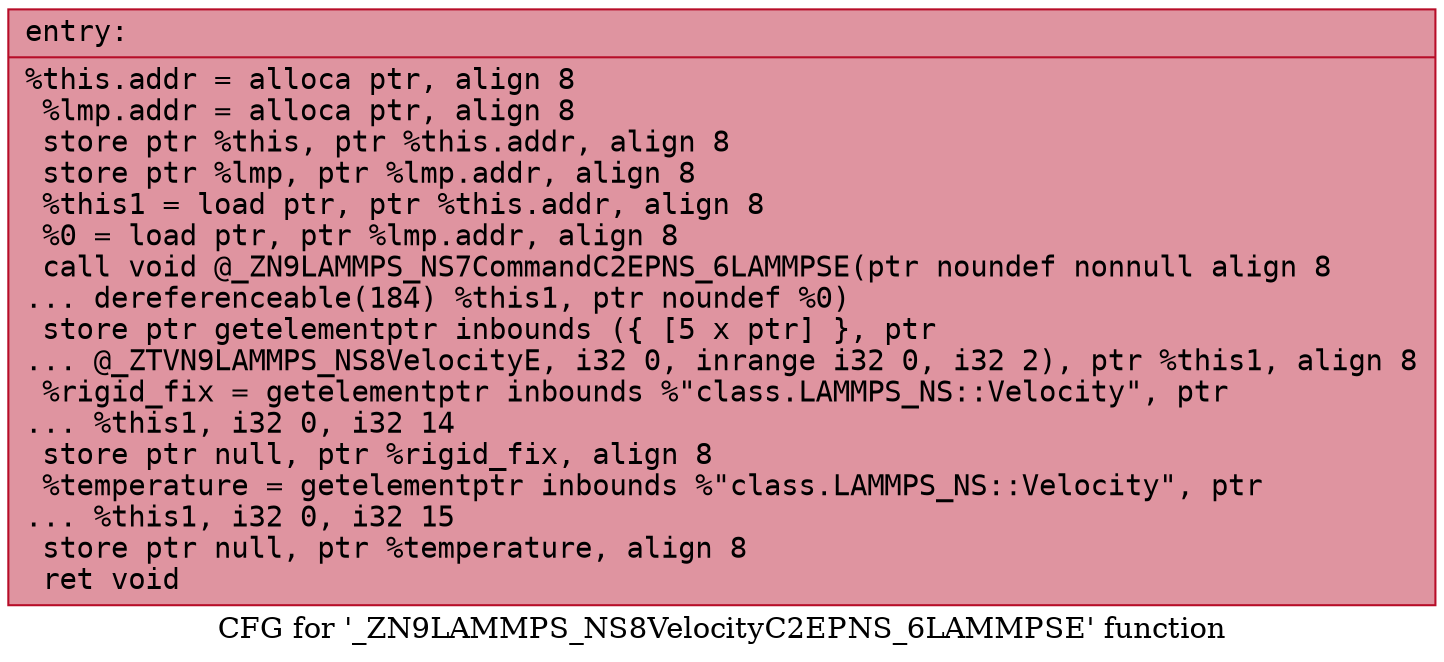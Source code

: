 digraph "CFG for '_ZN9LAMMPS_NS8VelocityC2EPNS_6LAMMPSE' function" {
	label="CFG for '_ZN9LAMMPS_NS8VelocityC2EPNS_6LAMMPSE' function";

	Node0x5592d9413bc0 [shape=record,color="#b70d28ff", style=filled, fillcolor="#b70d2870" fontname="Courier",label="{entry:\l|  %this.addr = alloca ptr, align 8\l  %lmp.addr = alloca ptr, align 8\l  store ptr %this, ptr %this.addr, align 8\l  store ptr %lmp, ptr %lmp.addr, align 8\l  %this1 = load ptr, ptr %this.addr, align 8\l  %0 = load ptr, ptr %lmp.addr, align 8\l  call void @_ZN9LAMMPS_NS7CommandC2EPNS_6LAMMPSE(ptr noundef nonnull align 8\l... dereferenceable(184) %this1, ptr noundef %0)\l  store ptr getelementptr inbounds (\{ [5 x ptr] \}, ptr\l... @_ZTVN9LAMMPS_NS8VelocityE, i32 0, inrange i32 0, i32 2), ptr %this1, align 8\l  %rigid_fix = getelementptr inbounds %\"class.LAMMPS_NS::Velocity\", ptr\l... %this1, i32 0, i32 14\l  store ptr null, ptr %rigid_fix, align 8\l  %temperature = getelementptr inbounds %\"class.LAMMPS_NS::Velocity\", ptr\l... %this1, i32 0, i32 15\l  store ptr null, ptr %temperature, align 8\l  ret void\l}"];
}
